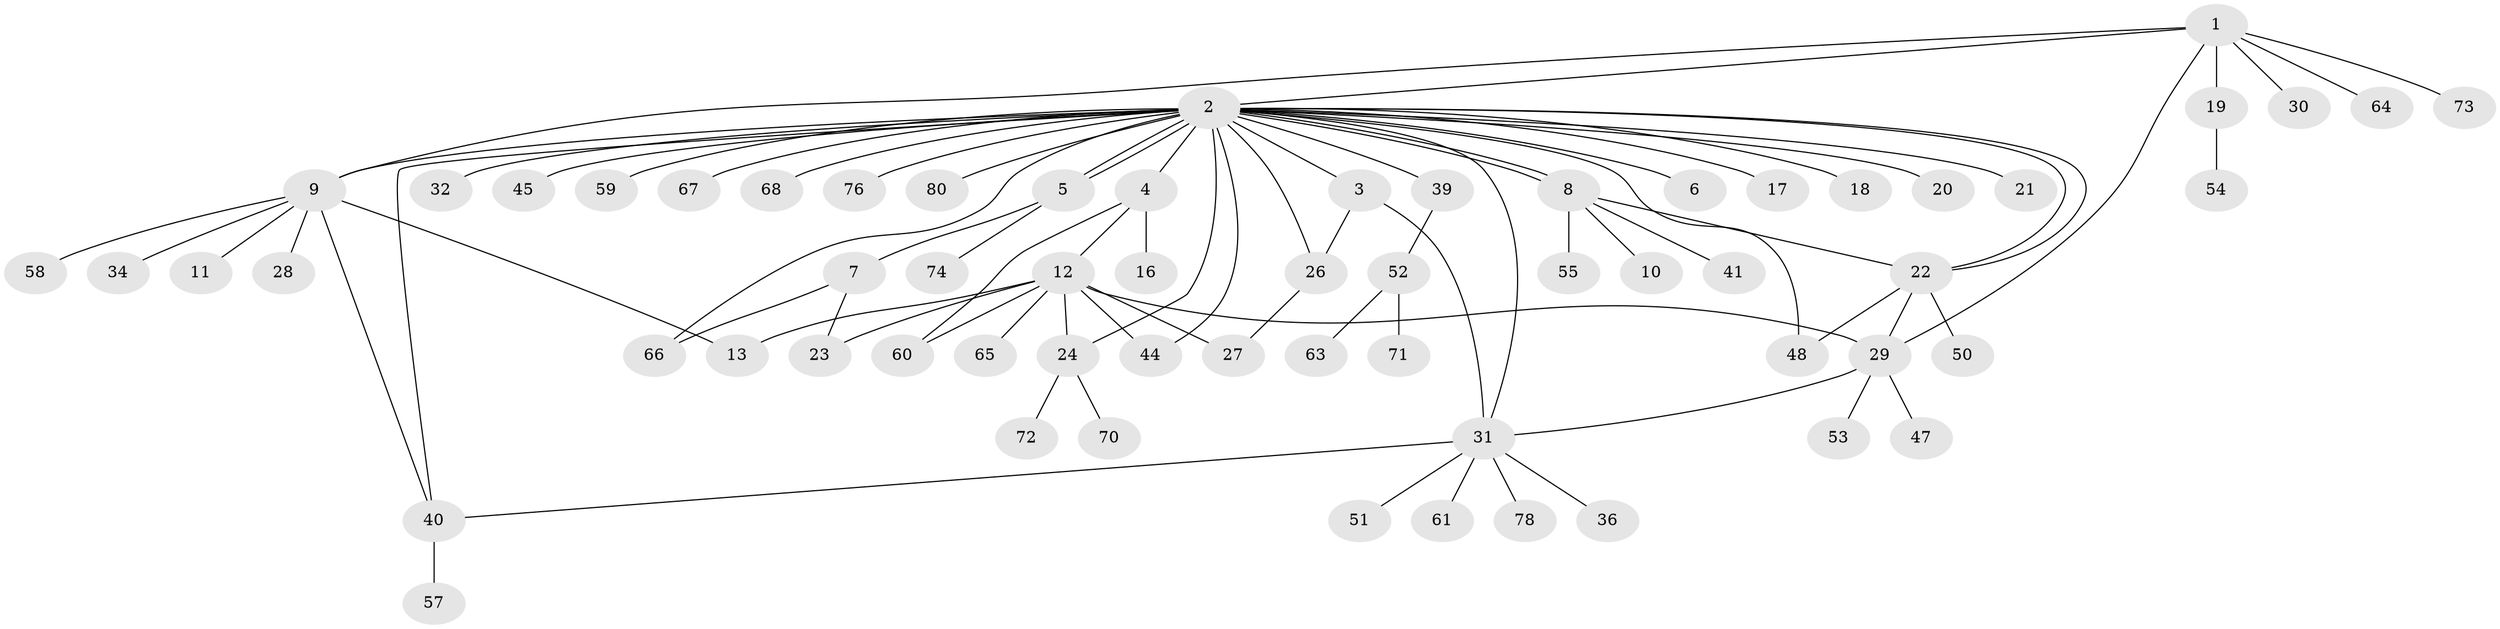 // Generated by graph-tools (version 1.1) at 2025/23/03/03/25 07:23:48]
// undirected, 63 vertices, 82 edges
graph export_dot {
graph [start="1"]
  node [color=gray90,style=filled];
  1 [super="+14"];
  2 [super="+15"];
  3 [super="+42"];
  4 [super="+38"];
  5;
  6;
  7;
  8 [super="+33"];
  9 [super="+56"];
  10;
  11;
  12 [super="+25"];
  13;
  16 [super="+69"];
  17;
  18;
  19;
  20;
  21;
  22 [super="+37"];
  23 [super="+43"];
  24 [super="+62"];
  26 [super="+75"];
  27 [super="+77"];
  28;
  29 [super="+46"];
  30;
  31 [super="+35"];
  32;
  34;
  36;
  39;
  40 [super="+49"];
  41;
  44 [super="+79"];
  45;
  47;
  48 [super="+84"];
  50;
  51;
  52 [super="+82"];
  53;
  54 [super="+81"];
  55;
  57;
  58;
  59;
  60;
  61;
  63;
  64;
  65;
  66;
  67;
  68;
  70;
  71;
  72 [super="+83"];
  73;
  74;
  76;
  78;
  80;
  1 -- 2;
  1 -- 73;
  1 -- 64;
  1 -- 19;
  1 -- 9;
  1 -- 29;
  1 -- 30;
  2 -- 3;
  2 -- 4 [weight=2];
  2 -- 5;
  2 -- 5;
  2 -- 6;
  2 -- 8;
  2 -- 8;
  2 -- 9 [weight=2];
  2 -- 17;
  2 -- 20;
  2 -- 21;
  2 -- 22;
  2 -- 22;
  2 -- 24;
  2 -- 26;
  2 -- 31;
  2 -- 32;
  2 -- 39;
  2 -- 44;
  2 -- 45 [weight=2];
  2 -- 59;
  2 -- 66;
  2 -- 67;
  2 -- 68;
  2 -- 76;
  2 -- 48;
  2 -- 80;
  2 -- 18;
  2 -- 40;
  3 -- 26;
  3 -- 31;
  4 -- 12;
  4 -- 16;
  4 -- 60;
  5 -- 7;
  5 -- 74;
  7 -- 66;
  7 -- 23;
  8 -- 10;
  8 -- 41;
  8 -- 22;
  8 -- 55;
  9 -- 11;
  9 -- 13;
  9 -- 28;
  9 -- 34;
  9 -- 40;
  9 -- 58;
  12 -- 23;
  12 -- 60;
  12 -- 65;
  12 -- 29;
  12 -- 24;
  12 -- 27;
  12 -- 13;
  12 -- 44;
  19 -- 54;
  22 -- 29;
  22 -- 50;
  22 -- 48;
  24 -- 70;
  24 -- 72;
  26 -- 27;
  29 -- 31;
  29 -- 47;
  29 -- 53;
  31 -- 40;
  31 -- 51;
  31 -- 61;
  31 -- 78;
  31 -- 36;
  39 -- 52;
  40 -- 57;
  52 -- 63;
  52 -- 71;
}
